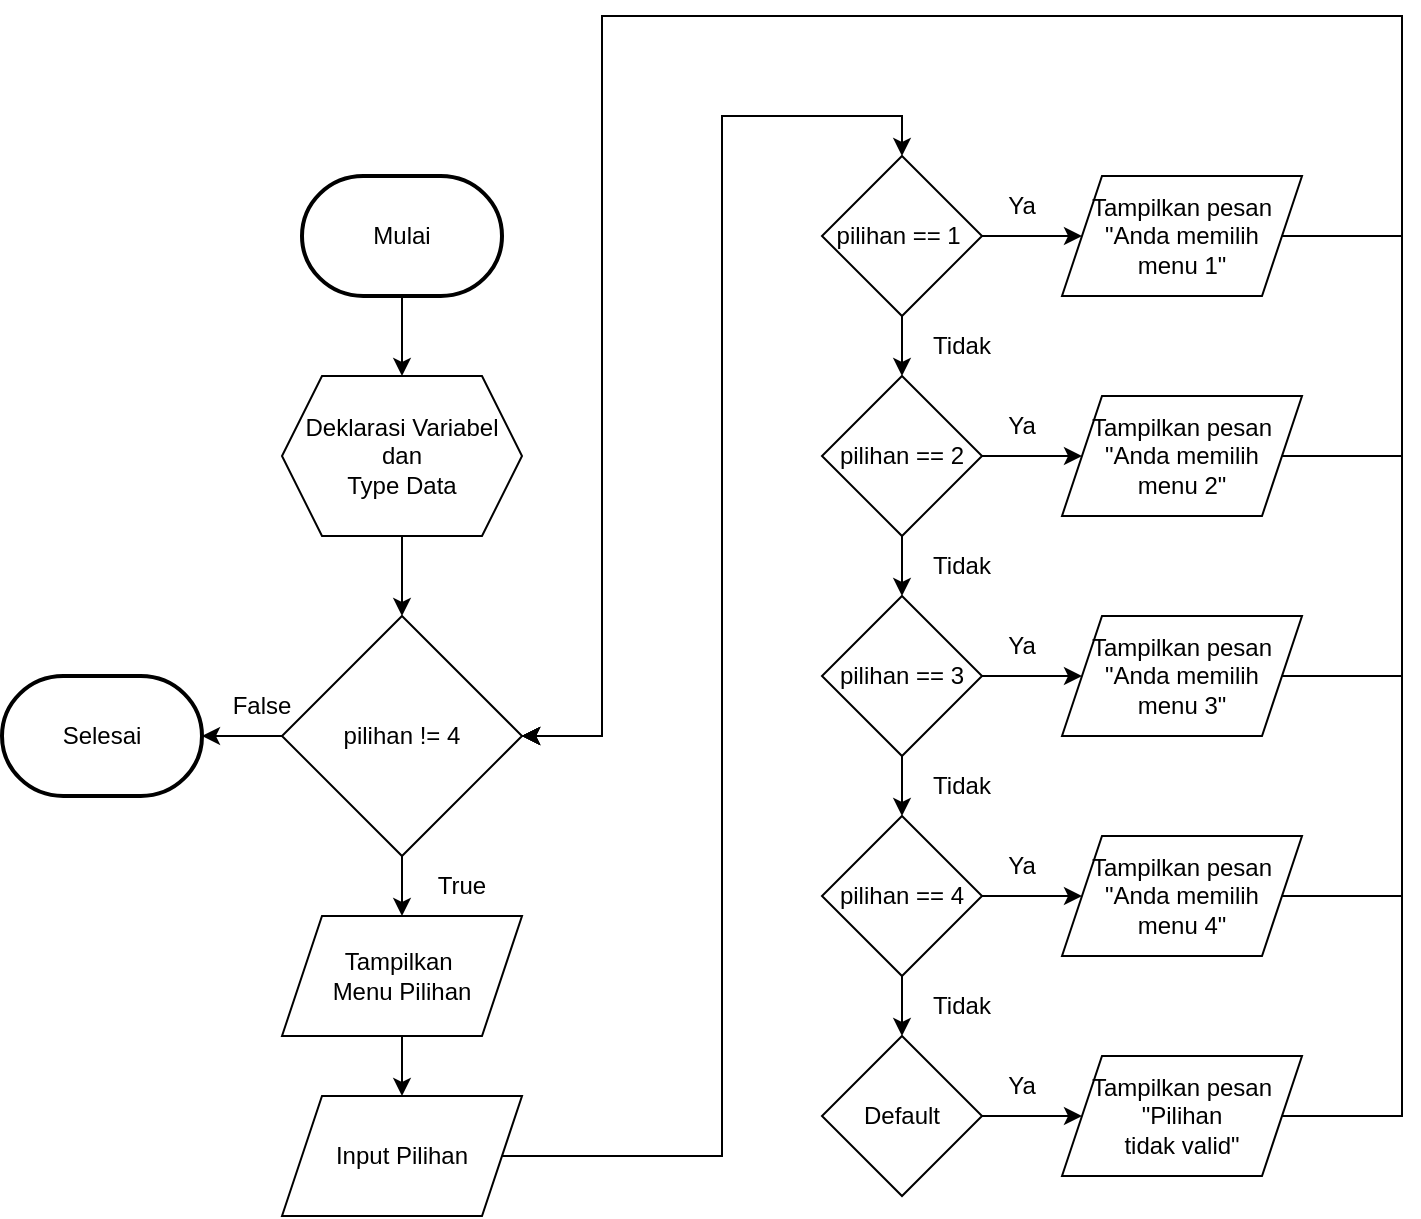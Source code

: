 <mxfile version="25.0.1">
  <diagram id="C5RBs43oDa-KdzZeNtuy" name="Page-1">
    <mxGraphModel dx="1235" dy="716" grid="1" gridSize="10" guides="1" tooltips="1" connect="1" arrows="1" fold="1" page="1" pageScale="1" pageWidth="827" pageHeight="1169" math="0" shadow="0">
      <root>
        <mxCell id="WIyWlLk6GJQsqaUBKTNV-0" />
        <mxCell id="WIyWlLk6GJQsqaUBKTNV-1" parent="WIyWlLk6GJQsqaUBKTNV-0" />
        <mxCell id="gj2zYSWBRJZ9SVVLSxvl-1" style="edgeStyle=orthogonalEdgeStyle;rounded=0;orthogonalLoop=1;jettySize=auto;html=1;entryX=0.5;entryY=0;entryDx=0;entryDy=0;" edge="1" parent="WIyWlLk6GJQsqaUBKTNV-1" source="gj2zYSWBRJZ9SVVLSxvl-2" target="gj2zYSWBRJZ9SVVLSxvl-4">
          <mxGeometry relative="1" as="geometry" />
        </mxCell>
        <mxCell id="gj2zYSWBRJZ9SVVLSxvl-2" value="Mulai" style="strokeWidth=2;html=1;shape=mxgraph.flowchart.terminator;whiteSpace=wrap;" vertex="1" parent="WIyWlLk6GJQsqaUBKTNV-1">
          <mxGeometry x="213" y="210" width="100" height="60" as="geometry" />
        </mxCell>
        <mxCell id="gj2zYSWBRJZ9SVVLSxvl-15" style="edgeStyle=orthogonalEdgeStyle;rounded=0;orthogonalLoop=1;jettySize=auto;html=1;entryX=0.5;entryY=0;entryDx=0;entryDy=0;" edge="1" parent="WIyWlLk6GJQsqaUBKTNV-1" source="gj2zYSWBRJZ9SVVLSxvl-4" target="gj2zYSWBRJZ9SVVLSxvl-14">
          <mxGeometry relative="1" as="geometry" />
        </mxCell>
        <mxCell id="gj2zYSWBRJZ9SVVLSxvl-4" value="Deklarasi Variabel&lt;br&gt;dan&lt;br&gt;Type Data" style="shape=hexagon;perimeter=hexagonPerimeter2;whiteSpace=wrap;html=1;fixedSize=1;" vertex="1" parent="WIyWlLk6GJQsqaUBKTNV-1">
          <mxGeometry x="203" y="310" width="120" height="80" as="geometry" />
        </mxCell>
        <mxCell id="gj2zYSWBRJZ9SVVLSxvl-18" style="edgeStyle=orthogonalEdgeStyle;rounded=0;orthogonalLoop=1;jettySize=auto;html=1;entryX=0.5;entryY=0;entryDx=0;entryDy=0;" edge="1" parent="WIyWlLk6GJQsqaUBKTNV-1" source="gj2zYSWBRJZ9SVVLSxvl-12" target="gj2zYSWBRJZ9SVVLSxvl-13">
          <mxGeometry relative="1" as="geometry" />
        </mxCell>
        <mxCell id="gj2zYSWBRJZ9SVVLSxvl-12" value="Tampilkan&amp;nbsp;&lt;br&gt;Menu Pilihan" style="shape=parallelogram;perimeter=parallelogramPerimeter;whiteSpace=wrap;html=1;fixedSize=1;" vertex="1" parent="WIyWlLk6GJQsqaUBKTNV-1">
          <mxGeometry x="203" y="580" width="120" height="60" as="geometry" />
        </mxCell>
        <mxCell id="gj2zYSWBRJZ9SVVLSxvl-26" style="edgeStyle=orthogonalEdgeStyle;rounded=0;orthogonalLoop=1;jettySize=auto;html=1;entryX=0.5;entryY=0;entryDx=0;entryDy=0;" edge="1" parent="WIyWlLk6GJQsqaUBKTNV-1" source="gj2zYSWBRJZ9SVVLSxvl-13" target="gj2zYSWBRJZ9SVVLSxvl-20">
          <mxGeometry relative="1" as="geometry">
            <Array as="points">
              <mxPoint x="423" y="700" />
              <mxPoint x="423" y="180" />
              <mxPoint x="513" y="180" />
            </Array>
          </mxGeometry>
        </mxCell>
        <mxCell id="gj2zYSWBRJZ9SVVLSxvl-13" value="Input Pilihan" style="shape=parallelogram;perimeter=parallelogramPerimeter;whiteSpace=wrap;html=1;fixedSize=1;" vertex="1" parent="WIyWlLk6GJQsqaUBKTNV-1">
          <mxGeometry x="203" y="670" width="120" height="60" as="geometry" />
        </mxCell>
        <mxCell id="gj2zYSWBRJZ9SVVLSxvl-16" style="edgeStyle=orthogonalEdgeStyle;rounded=0;orthogonalLoop=1;jettySize=auto;html=1;entryX=0.5;entryY=0;entryDx=0;entryDy=0;" edge="1" parent="WIyWlLk6GJQsqaUBKTNV-1" source="gj2zYSWBRJZ9SVVLSxvl-14" target="gj2zYSWBRJZ9SVVLSxvl-12">
          <mxGeometry relative="1" as="geometry" />
        </mxCell>
        <mxCell id="gj2zYSWBRJZ9SVVLSxvl-48" style="edgeStyle=orthogonalEdgeStyle;rounded=0;orthogonalLoop=1;jettySize=auto;html=1;" edge="1" parent="WIyWlLk6GJQsqaUBKTNV-1" source="gj2zYSWBRJZ9SVVLSxvl-14" target="gj2zYSWBRJZ9SVVLSxvl-47">
          <mxGeometry relative="1" as="geometry" />
        </mxCell>
        <mxCell id="gj2zYSWBRJZ9SVVLSxvl-14" value="pilihan != 4" style="rhombus;whiteSpace=wrap;html=1;" vertex="1" parent="WIyWlLk6GJQsqaUBKTNV-1">
          <mxGeometry x="203" y="430" width="120" height="120" as="geometry" />
        </mxCell>
        <mxCell id="gj2zYSWBRJZ9SVVLSxvl-27" style="edgeStyle=orthogonalEdgeStyle;rounded=0;orthogonalLoop=1;jettySize=auto;html=1;entryX=0.5;entryY=0;entryDx=0;entryDy=0;" edge="1" parent="WIyWlLk6GJQsqaUBKTNV-1" source="gj2zYSWBRJZ9SVVLSxvl-20" target="gj2zYSWBRJZ9SVVLSxvl-22">
          <mxGeometry relative="1" as="geometry" />
        </mxCell>
        <mxCell id="gj2zYSWBRJZ9SVVLSxvl-37" style="edgeStyle=orthogonalEdgeStyle;rounded=0;orthogonalLoop=1;jettySize=auto;html=1;entryX=0;entryY=0.5;entryDx=0;entryDy=0;" edge="1" parent="WIyWlLk6GJQsqaUBKTNV-1" source="gj2zYSWBRJZ9SVVLSxvl-20" target="gj2zYSWBRJZ9SVVLSxvl-32">
          <mxGeometry relative="1" as="geometry" />
        </mxCell>
        <mxCell id="gj2zYSWBRJZ9SVVLSxvl-20" value="pilihan == 1&amp;nbsp;" style="rhombus;whiteSpace=wrap;html=1;" vertex="1" parent="WIyWlLk6GJQsqaUBKTNV-1">
          <mxGeometry x="473" y="200" width="80" height="80" as="geometry" />
        </mxCell>
        <mxCell id="gj2zYSWBRJZ9SVVLSxvl-29" style="edgeStyle=orthogonalEdgeStyle;rounded=0;orthogonalLoop=1;jettySize=auto;html=1;entryX=0.5;entryY=0;entryDx=0;entryDy=0;" edge="1" parent="WIyWlLk6GJQsqaUBKTNV-1" source="gj2zYSWBRJZ9SVVLSxvl-21" target="gj2zYSWBRJZ9SVVLSxvl-23">
          <mxGeometry relative="1" as="geometry" />
        </mxCell>
        <mxCell id="gj2zYSWBRJZ9SVVLSxvl-39" style="edgeStyle=orthogonalEdgeStyle;rounded=0;orthogonalLoop=1;jettySize=auto;html=1;entryX=0;entryY=0.5;entryDx=0;entryDy=0;" edge="1" parent="WIyWlLk6GJQsqaUBKTNV-1" source="gj2zYSWBRJZ9SVVLSxvl-21" target="gj2zYSWBRJZ9SVVLSxvl-34">
          <mxGeometry relative="1" as="geometry" />
        </mxCell>
        <mxCell id="gj2zYSWBRJZ9SVVLSxvl-21" value="pilihan == 3" style="rhombus;whiteSpace=wrap;html=1;" vertex="1" parent="WIyWlLk6GJQsqaUBKTNV-1">
          <mxGeometry x="473" y="420" width="80" height="80" as="geometry" />
        </mxCell>
        <mxCell id="gj2zYSWBRJZ9SVVLSxvl-28" style="edgeStyle=orthogonalEdgeStyle;rounded=0;orthogonalLoop=1;jettySize=auto;html=1;entryX=0.5;entryY=0;entryDx=0;entryDy=0;" edge="1" parent="WIyWlLk6GJQsqaUBKTNV-1" source="gj2zYSWBRJZ9SVVLSxvl-22" target="gj2zYSWBRJZ9SVVLSxvl-21">
          <mxGeometry relative="1" as="geometry" />
        </mxCell>
        <mxCell id="gj2zYSWBRJZ9SVVLSxvl-38" style="edgeStyle=orthogonalEdgeStyle;rounded=0;orthogonalLoop=1;jettySize=auto;html=1;entryX=0;entryY=0.5;entryDx=0;entryDy=0;" edge="1" parent="WIyWlLk6GJQsqaUBKTNV-1" source="gj2zYSWBRJZ9SVVLSxvl-22" target="gj2zYSWBRJZ9SVVLSxvl-33">
          <mxGeometry relative="1" as="geometry" />
        </mxCell>
        <mxCell id="gj2zYSWBRJZ9SVVLSxvl-22" value="pilihan == 2" style="rhombus;whiteSpace=wrap;html=1;" vertex="1" parent="WIyWlLk6GJQsqaUBKTNV-1">
          <mxGeometry x="473" y="310" width="80" height="80" as="geometry" />
        </mxCell>
        <mxCell id="gj2zYSWBRJZ9SVVLSxvl-31" style="edgeStyle=orthogonalEdgeStyle;rounded=0;orthogonalLoop=1;jettySize=auto;html=1;entryX=0.5;entryY=0;entryDx=0;entryDy=0;" edge="1" parent="WIyWlLk6GJQsqaUBKTNV-1" source="gj2zYSWBRJZ9SVVLSxvl-23" target="gj2zYSWBRJZ9SVVLSxvl-30">
          <mxGeometry relative="1" as="geometry" />
        </mxCell>
        <mxCell id="gj2zYSWBRJZ9SVVLSxvl-40" style="edgeStyle=orthogonalEdgeStyle;rounded=0;orthogonalLoop=1;jettySize=auto;html=1;entryX=0;entryY=0.5;entryDx=0;entryDy=0;" edge="1" parent="WIyWlLk6GJQsqaUBKTNV-1" source="gj2zYSWBRJZ9SVVLSxvl-23" target="gj2zYSWBRJZ9SVVLSxvl-35">
          <mxGeometry relative="1" as="geometry" />
        </mxCell>
        <mxCell id="gj2zYSWBRJZ9SVVLSxvl-23" value="pilihan == 4" style="rhombus;whiteSpace=wrap;html=1;" vertex="1" parent="WIyWlLk6GJQsqaUBKTNV-1">
          <mxGeometry x="473" y="530" width="80" height="80" as="geometry" />
        </mxCell>
        <mxCell id="gj2zYSWBRJZ9SVVLSxvl-41" style="edgeStyle=orthogonalEdgeStyle;rounded=0;orthogonalLoop=1;jettySize=auto;html=1;entryX=0;entryY=0.5;entryDx=0;entryDy=0;" edge="1" parent="WIyWlLk6GJQsqaUBKTNV-1" source="gj2zYSWBRJZ9SVVLSxvl-30" target="gj2zYSWBRJZ9SVVLSxvl-36">
          <mxGeometry relative="1" as="geometry" />
        </mxCell>
        <mxCell id="gj2zYSWBRJZ9SVVLSxvl-30" value="Default" style="rhombus;whiteSpace=wrap;html=1;" vertex="1" parent="WIyWlLk6GJQsqaUBKTNV-1">
          <mxGeometry x="473" y="640" width="80" height="80" as="geometry" />
        </mxCell>
        <mxCell id="gj2zYSWBRJZ9SVVLSxvl-46" style="edgeStyle=orthogonalEdgeStyle;rounded=0;orthogonalLoop=1;jettySize=auto;html=1;entryX=1;entryY=0.5;entryDx=0;entryDy=0;" edge="1" parent="WIyWlLk6GJQsqaUBKTNV-1" source="gj2zYSWBRJZ9SVVLSxvl-32" target="gj2zYSWBRJZ9SVVLSxvl-14">
          <mxGeometry relative="1" as="geometry">
            <Array as="points">
              <mxPoint x="763" y="240" />
              <mxPoint x="763" y="130" />
              <mxPoint x="363" y="130" />
              <mxPoint x="363" y="490" />
            </Array>
          </mxGeometry>
        </mxCell>
        <mxCell id="gj2zYSWBRJZ9SVVLSxvl-32" value="Tampilkan pesan&lt;br&gt;&quot;Anda memilih&lt;br&gt;menu 1&quot;" style="shape=parallelogram;perimeter=parallelogramPerimeter;whiteSpace=wrap;html=1;fixedSize=1;" vertex="1" parent="WIyWlLk6GJQsqaUBKTNV-1">
          <mxGeometry x="593" y="210" width="120" height="60" as="geometry" />
        </mxCell>
        <mxCell id="gj2zYSWBRJZ9SVVLSxvl-45" style="edgeStyle=orthogonalEdgeStyle;rounded=0;orthogonalLoop=1;jettySize=auto;html=1;entryX=1;entryY=0.5;entryDx=0;entryDy=0;" edge="1" parent="WIyWlLk6GJQsqaUBKTNV-1" source="gj2zYSWBRJZ9SVVLSxvl-33" target="gj2zYSWBRJZ9SVVLSxvl-14">
          <mxGeometry relative="1" as="geometry">
            <Array as="points">
              <mxPoint x="763" y="350" />
              <mxPoint x="763" y="130" />
              <mxPoint x="363" y="130" />
              <mxPoint x="363" y="490" />
            </Array>
          </mxGeometry>
        </mxCell>
        <mxCell id="gj2zYSWBRJZ9SVVLSxvl-33" value="Tampilkan pesan&lt;br&gt;&quot;Anda memilih&lt;br&gt;menu 2&quot;" style="shape=parallelogram;perimeter=parallelogramPerimeter;whiteSpace=wrap;html=1;fixedSize=1;" vertex="1" parent="WIyWlLk6GJQsqaUBKTNV-1">
          <mxGeometry x="593" y="320" width="120" height="60" as="geometry" />
        </mxCell>
        <mxCell id="gj2zYSWBRJZ9SVVLSxvl-44" style="edgeStyle=orthogonalEdgeStyle;rounded=0;orthogonalLoop=1;jettySize=auto;html=1;entryX=1;entryY=0.5;entryDx=0;entryDy=0;" edge="1" parent="WIyWlLk6GJQsqaUBKTNV-1" source="gj2zYSWBRJZ9SVVLSxvl-34" target="gj2zYSWBRJZ9SVVLSxvl-14">
          <mxGeometry relative="1" as="geometry">
            <Array as="points">
              <mxPoint x="763" y="460" />
              <mxPoint x="763" y="130" />
              <mxPoint x="363" y="130" />
              <mxPoint x="363" y="490" />
            </Array>
          </mxGeometry>
        </mxCell>
        <mxCell id="gj2zYSWBRJZ9SVVLSxvl-34" value="Tampilkan pesan&lt;br&gt;&quot;Anda memilih&lt;br&gt;menu 3&quot;" style="shape=parallelogram;perimeter=parallelogramPerimeter;whiteSpace=wrap;html=1;fixedSize=1;" vertex="1" parent="WIyWlLk6GJQsqaUBKTNV-1">
          <mxGeometry x="593" y="430" width="120" height="60" as="geometry" />
        </mxCell>
        <mxCell id="gj2zYSWBRJZ9SVVLSxvl-43" style="edgeStyle=orthogonalEdgeStyle;rounded=0;orthogonalLoop=1;jettySize=auto;html=1;entryX=1;entryY=0.5;entryDx=0;entryDy=0;" edge="1" parent="WIyWlLk6GJQsqaUBKTNV-1" source="gj2zYSWBRJZ9SVVLSxvl-35" target="gj2zYSWBRJZ9SVVLSxvl-14">
          <mxGeometry relative="1" as="geometry">
            <Array as="points">
              <mxPoint x="763" y="570" />
              <mxPoint x="763" y="130" />
              <mxPoint x="363" y="130" />
              <mxPoint x="363" y="490" />
            </Array>
          </mxGeometry>
        </mxCell>
        <mxCell id="gj2zYSWBRJZ9SVVLSxvl-35" value="Tampilkan pesan&lt;br&gt;&quot;Anda memilih&lt;br&gt;menu 4&quot;" style="shape=parallelogram;perimeter=parallelogramPerimeter;whiteSpace=wrap;html=1;fixedSize=1;" vertex="1" parent="WIyWlLk6GJQsqaUBKTNV-1">
          <mxGeometry x="593" y="540" width="120" height="60" as="geometry" />
        </mxCell>
        <mxCell id="gj2zYSWBRJZ9SVVLSxvl-42" style="edgeStyle=orthogonalEdgeStyle;rounded=0;orthogonalLoop=1;jettySize=auto;html=1;entryX=1;entryY=0.5;entryDx=0;entryDy=0;" edge="1" parent="WIyWlLk6GJQsqaUBKTNV-1" source="gj2zYSWBRJZ9SVVLSxvl-36" target="gj2zYSWBRJZ9SVVLSxvl-14">
          <mxGeometry relative="1" as="geometry">
            <Array as="points">
              <mxPoint x="763" y="680" />
              <mxPoint x="763" y="130" />
              <mxPoint x="363" y="130" />
              <mxPoint x="363" y="490" />
            </Array>
          </mxGeometry>
        </mxCell>
        <mxCell id="gj2zYSWBRJZ9SVVLSxvl-36" value="Tampilkan pesan&lt;br&gt;&quot;Pilihan&lt;br&gt;tidak valid&quot;" style="shape=parallelogram;perimeter=parallelogramPerimeter;whiteSpace=wrap;html=1;fixedSize=1;" vertex="1" parent="WIyWlLk6GJQsqaUBKTNV-1">
          <mxGeometry x="593" y="650" width="120" height="60" as="geometry" />
        </mxCell>
        <mxCell id="gj2zYSWBRJZ9SVVLSxvl-47" value="Selesai" style="strokeWidth=2;html=1;shape=mxgraph.flowchart.terminator;whiteSpace=wrap;" vertex="1" parent="WIyWlLk6GJQsqaUBKTNV-1">
          <mxGeometry x="63" y="460" width="100" height="60" as="geometry" />
        </mxCell>
        <mxCell id="gj2zYSWBRJZ9SVVLSxvl-49" value="Tidak" style="text;html=1;align=center;verticalAlign=middle;whiteSpace=wrap;rounded=0;" vertex="1" parent="WIyWlLk6GJQsqaUBKTNV-1">
          <mxGeometry x="513" y="280" width="60" height="30" as="geometry" />
        </mxCell>
        <mxCell id="gj2zYSWBRJZ9SVVLSxvl-50" value="Ya" style="text;html=1;align=center;verticalAlign=middle;whiteSpace=wrap;rounded=0;" vertex="1" parent="WIyWlLk6GJQsqaUBKTNV-1">
          <mxGeometry x="543" y="210" width="60" height="30" as="geometry" />
        </mxCell>
        <mxCell id="gj2zYSWBRJZ9SVVLSxvl-51" value="True" style="text;html=1;align=center;verticalAlign=middle;whiteSpace=wrap;rounded=0;" vertex="1" parent="WIyWlLk6GJQsqaUBKTNV-1">
          <mxGeometry x="263" y="550" width="60" height="30" as="geometry" />
        </mxCell>
        <mxCell id="gj2zYSWBRJZ9SVVLSxvl-52" value="False" style="text;html=1;align=center;verticalAlign=middle;whiteSpace=wrap;rounded=0;" vertex="1" parent="WIyWlLk6GJQsqaUBKTNV-1">
          <mxGeometry x="163" y="460" width="60" height="30" as="geometry" />
        </mxCell>
        <mxCell id="gj2zYSWBRJZ9SVVLSxvl-54" value="Ya" style="text;html=1;align=center;verticalAlign=middle;whiteSpace=wrap;rounded=0;" vertex="1" parent="WIyWlLk6GJQsqaUBKTNV-1">
          <mxGeometry x="543" y="320" width="60" height="30" as="geometry" />
        </mxCell>
        <mxCell id="gj2zYSWBRJZ9SVVLSxvl-55" value="Ya" style="text;html=1;align=center;verticalAlign=middle;whiteSpace=wrap;rounded=0;" vertex="1" parent="WIyWlLk6GJQsqaUBKTNV-1">
          <mxGeometry x="543" y="430" width="60" height="30" as="geometry" />
        </mxCell>
        <mxCell id="gj2zYSWBRJZ9SVVLSxvl-56" value="Ya" style="text;html=1;align=center;verticalAlign=middle;whiteSpace=wrap;rounded=0;" vertex="1" parent="WIyWlLk6GJQsqaUBKTNV-1">
          <mxGeometry x="543" y="540" width="60" height="30" as="geometry" />
        </mxCell>
        <mxCell id="gj2zYSWBRJZ9SVVLSxvl-57" value="Ya" style="text;html=1;align=center;verticalAlign=middle;whiteSpace=wrap;rounded=0;" vertex="1" parent="WIyWlLk6GJQsqaUBKTNV-1">
          <mxGeometry x="543" y="650" width="60" height="30" as="geometry" />
        </mxCell>
        <mxCell id="gj2zYSWBRJZ9SVVLSxvl-58" value="Tidak" style="text;html=1;align=center;verticalAlign=middle;whiteSpace=wrap;rounded=0;" vertex="1" parent="WIyWlLk6GJQsqaUBKTNV-1">
          <mxGeometry x="513" y="390" width="60" height="30" as="geometry" />
        </mxCell>
        <mxCell id="gj2zYSWBRJZ9SVVLSxvl-59" value="Tidak" style="text;html=1;align=center;verticalAlign=middle;whiteSpace=wrap;rounded=0;" vertex="1" parent="WIyWlLk6GJQsqaUBKTNV-1">
          <mxGeometry x="513" y="500" width="60" height="30" as="geometry" />
        </mxCell>
        <mxCell id="gj2zYSWBRJZ9SVVLSxvl-60" value="Tidak" style="text;html=1;align=center;verticalAlign=middle;whiteSpace=wrap;rounded=0;" vertex="1" parent="WIyWlLk6GJQsqaUBKTNV-1">
          <mxGeometry x="513" y="610" width="60" height="30" as="geometry" />
        </mxCell>
      </root>
    </mxGraphModel>
  </diagram>
</mxfile>
